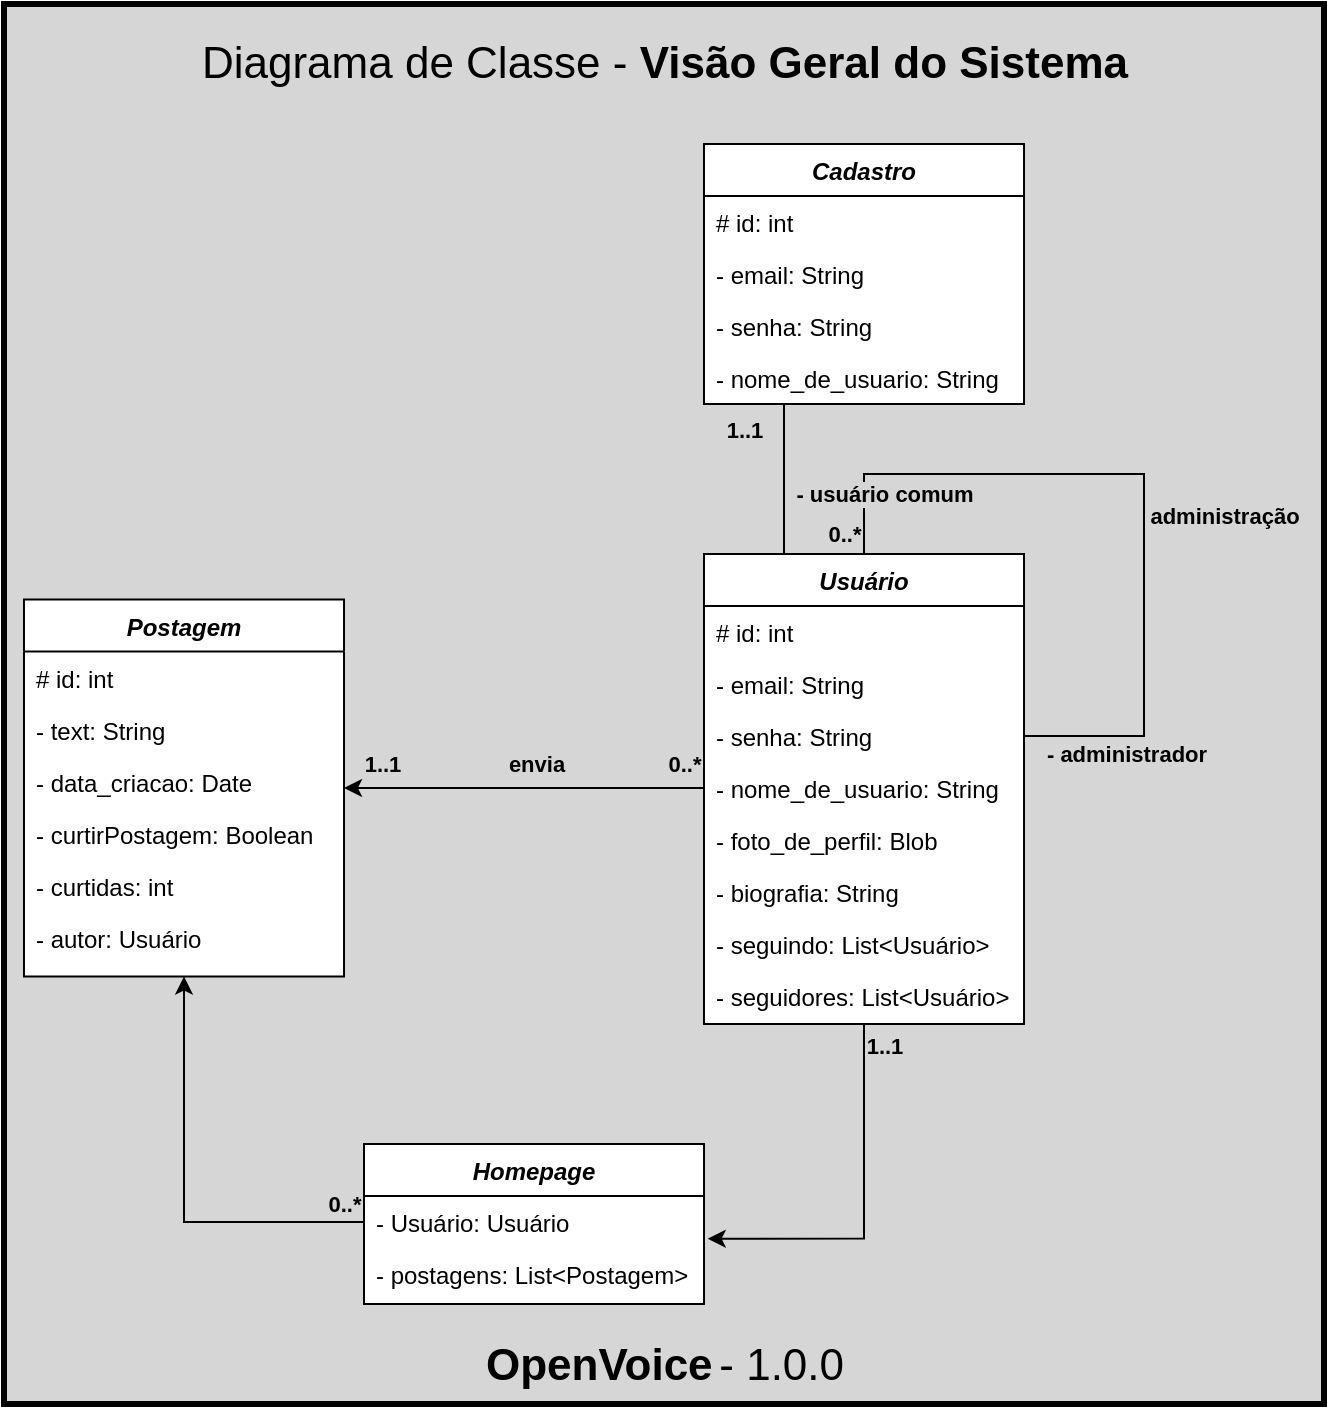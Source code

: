 <mxfile version="24.8.6">
  <diagram id="C5RBs43oDa-KdzZeNtuy" name="Page-1">
    <mxGraphModel dx="1436" dy="818" grid="0" gridSize="10" guides="1" tooltips="1" connect="1" arrows="1" fold="0" page="0" pageScale="1" pageWidth="827" pageHeight="1169" math="0" shadow="0">
      <root>
        <mxCell id="WIyWlLk6GJQsqaUBKTNV-0" />
        <mxCell id="WIyWlLk6GJQsqaUBKTNV-1" parent="WIyWlLk6GJQsqaUBKTNV-0" />
        <mxCell id="qVfFk3sxE2x1IZ7iYrnW-15" value="" style="rounded=0;whiteSpace=wrap;html=1;font-weight:bold;strokeWidth=3;perimeterSpacing=0;fillColor=#D6D6D6;fillStyle=solid;" parent="WIyWlLk6GJQsqaUBKTNV-1" vertex="1">
          <mxGeometry x="-50" y="110" width="660" height="700" as="geometry" />
        </mxCell>
        <mxCell id="DpbTsIQylc1d4dhlNPRi-38" value="" style="endArrow=none;html=1;rounded=0;entryX=0.25;entryY=1;entryDx=0;entryDy=0;exitX=0.25;exitY=0;exitDx=0;exitDy=0;" parent="WIyWlLk6GJQsqaUBKTNV-1" source="S_oMJGFzTZTvN_zWF7Dp-0" target="DpbTsIQylc1d4dhlNPRi-26" edge="1">
          <mxGeometry width="50" height="50" relative="1" as="geometry">
            <mxPoint x="300" y="370" as="sourcePoint" />
            <mxPoint x="300" y="300" as="targetPoint" />
          </mxGeometry>
        </mxCell>
        <mxCell id="DpbTsIQylc1d4dhlNPRi-39" value="&lt;b&gt;1..1&lt;/b&gt;" style="edgeLabel;html=1;align=center;verticalAlign=middle;resizable=0;points=[];labelBackgroundColor=#d6d6d6;" parent="DpbTsIQylc1d4dhlNPRi-38" vertex="1" connectable="0">
          <mxGeometry x="0.35" relative="1" as="geometry">
            <mxPoint x="-20" y="-12" as="offset" />
          </mxGeometry>
        </mxCell>
        <mxCell id="GbrQn4fpmQiTkbEIg9Ye-0" style="edgeStyle=orthogonalEdgeStyle;rounded=0;orthogonalLoop=1;jettySize=auto;html=1;entryX=1.011;entryY=0.82;entryDx=0;entryDy=0;entryPerimeter=0;" parent="WIyWlLk6GJQsqaUBKTNV-1" source="S_oMJGFzTZTvN_zWF7Dp-0" target="DpbTsIQylc1d4dhlNPRi-49" edge="1">
          <mxGeometry relative="1" as="geometry" />
        </mxCell>
        <mxCell id="GbrQn4fpmQiTkbEIg9Ye-1" value="&lt;b&gt;1..1&lt;/b&gt;" style="edgeLabel;html=1;align=center;verticalAlign=middle;resizable=0;points=[];labelBackgroundColor=#d6d6d6;" parent="GbrQn4fpmQiTkbEIg9Ye-0" vertex="1" connectable="0">
          <mxGeometry x="-0.694" relative="1" as="geometry">
            <mxPoint x="10" y="-18" as="offset" />
          </mxGeometry>
        </mxCell>
        <mxCell id="GbrQn4fpmQiTkbEIg9Ye-2" style="edgeStyle=orthogonalEdgeStyle;rounded=0;orthogonalLoop=1;jettySize=auto;html=1;entryX=0.5;entryY=1;entryDx=0;entryDy=0;fontStyle=1" parent="WIyWlLk6GJQsqaUBKTNV-1" source="DpbTsIQylc1d4dhlNPRi-49" target="DpbTsIQylc1d4dhlNPRi-8" edge="1">
          <mxGeometry relative="1" as="geometry" />
        </mxCell>
        <mxCell id="GbrQn4fpmQiTkbEIg9Ye-3" value="&lt;b&gt;0..*&lt;/b&gt;" style="edgeLabel;html=1;align=center;verticalAlign=middle;resizable=0;points=[];labelBackgroundColor=#d6d6d6;" parent="GbrQn4fpmQiTkbEIg9Ye-2" vertex="1" connectable="0">
          <mxGeometry x="-0.866" relative="1" as="geometry">
            <mxPoint x="4" y="-9" as="offset" />
          </mxGeometry>
        </mxCell>
        <mxCell id="GbrQn4fpmQiTkbEIg9Ye-10" style="edgeStyle=orthogonalEdgeStyle;rounded=0;orthogonalLoop=1;jettySize=auto;html=1;exitX=0;exitY=0.5;exitDx=0;exitDy=0;entryX=1;entryY=0.5;entryDx=0;entryDy=0;" parent="WIyWlLk6GJQsqaUBKTNV-1" source="DpbTsIQylc1d4dhlNPRi-7" target="DpbTsIQylc1d4dhlNPRi-8" edge="1">
          <mxGeometry relative="1" as="geometry" />
        </mxCell>
        <mxCell id="GbrQn4fpmQiTkbEIg9Ye-11" value="envia" style="edgeLabel;html=1;align=center;verticalAlign=middle;resizable=0;points=[];labelBackgroundColor=#d6d6d6;fontStyle=1" parent="GbrQn4fpmQiTkbEIg9Ye-10" vertex="1" connectable="0">
          <mxGeometry x="-0.027" relative="1" as="geometry">
            <mxPoint x="3" y="-12" as="offset" />
          </mxGeometry>
        </mxCell>
        <mxCell id="GbrQn4fpmQiTkbEIg9Ye-12" value="0..*" style="edgeLabel;html=1;align=center;verticalAlign=middle;resizable=0;points=[];labelBackgroundColor=#d6d6d6;fontStyle=1" parent="GbrQn4fpmQiTkbEIg9Ye-10" vertex="1" connectable="0">
          <mxGeometry x="-0.853" y="1" relative="1" as="geometry">
            <mxPoint x="3" y="-13" as="offset" />
          </mxGeometry>
        </mxCell>
        <mxCell id="GbrQn4fpmQiTkbEIg9Ye-13" value="&lt;b&gt;1..1&lt;/b&gt;" style="edgeLabel;html=1;align=center;verticalAlign=middle;resizable=0;points=[];labelBackgroundColor=#d6d6d6;" parent="GbrQn4fpmQiTkbEIg9Ye-10" vertex="1" connectable="0">
          <mxGeometry x="0.796" y="2" relative="1" as="geometry">
            <mxPoint y="-14" as="offset" />
          </mxGeometry>
        </mxCell>
        <mxCell id="GbrQn4fpmQiTkbEIg9Ye-14" value="&lt;font style=&quot;font-size: 22px;&quot;&gt;Diagrama de Classe - &lt;b&gt;Visão Geral do Sistema&lt;br&gt;&lt;/b&gt;&lt;/font&gt;" style="text;html=1;align=center;verticalAlign=middle;resizable=0;points=[];autosize=1;strokeColor=none;fillColor=none;" parent="WIyWlLk6GJQsqaUBKTNV-1" vertex="1">
          <mxGeometry x="35" y="120" width="490" height="40" as="geometry" />
        </mxCell>
        <mxCell id="GbrQn4fpmQiTkbEIg9Ye-15" value="&lt;b&gt;&lt;font style=&quot;font-size: 22px;&quot;&gt;OpenVoice&lt;/font&gt;&lt;/b&gt; &lt;font style=&quot;font-size: 22px;&quot;&gt;- 1.0.0&lt;/font&gt;" style="text;html=1;align=center;verticalAlign=middle;resizable=0;points=[];autosize=1;strokeColor=none;fillColor=none;" parent="WIyWlLk6GJQsqaUBKTNV-1" vertex="1">
          <mxGeometry x="181" y="772" width="198" height="38" as="geometry" />
        </mxCell>
        <mxCell id="qVfFk3sxE2x1IZ7iYrnW-8" value="" style="group" parent="WIyWlLk6GJQsqaUBKTNV-1" vertex="1" connectable="0">
          <mxGeometry x="300" y="180" width="160" height="130" as="geometry" />
        </mxCell>
        <mxCell id="qVfFk3sxE2x1IZ7iYrnW-7" value="" style="whiteSpace=wrap;html=1;strokeColor=none;" parent="qVfFk3sxE2x1IZ7iYrnW-8" vertex="1">
          <mxGeometry y="26" width="160" height="104" as="geometry" />
        </mxCell>
        <mxCell id="DpbTsIQylc1d4dhlNPRi-26" value="Cadastro" style="swimlane;fontStyle=3;align=center;verticalAlign=top;childLayout=stackLayout;horizontal=1;startSize=26;horizontalStack=0;resizeParent=1;resizeLast=0;collapsible=1;marginBottom=0;rounded=0;shadow=0;strokeWidth=1;" parent="qVfFk3sxE2x1IZ7iYrnW-8" vertex="1">
          <mxGeometry width="160" height="130" as="geometry">
            <mxRectangle x="220" y="560" width="160" height="26" as="alternateBounds" />
          </mxGeometry>
        </mxCell>
        <mxCell id="DpbTsIQylc1d4dhlNPRi-27" value="# id: int" style="text;align=left;verticalAlign=top;spacingLeft=4;spacingRight=4;overflow=hidden;rotatable=0;points=[[0,0.5],[1,0.5]];portConstraint=eastwest;fillColor=none;strokeWidth=0;perimeterSpacing=1;labelBackgroundColor=none;" parent="DpbTsIQylc1d4dhlNPRi-26" vertex="1">
          <mxGeometry y="26" width="160" height="26" as="geometry" />
        </mxCell>
        <mxCell id="DpbTsIQylc1d4dhlNPRi-28" value="- email: String" style="text;align=left;verticalAlign=top;spacingLeft=4;spacingRight=4;overflow=hidden;rotatable=0;points=[[0,0.5],[1,0.5]];portConstraint=eastwest;rounded=0;shadow=0;html=0;fillColor=none;strokeWidth=0;perimeterSpacing=1;" parent="DpbTsIQylc1d4dhlNPRi-26" vertex="1">
          <mxGeometry y="52" width="160" height="26" as="geometry" />
        </mxCell>
        <mxCell id="DpbTsIQylc1d4dhlNPRi-29" value="- senha: String" style="text;align=left;verticalAlign=top;spacingLeft=4;spacingRight=4;overflow=hidden;rotatable=0;points=[[0,0.5],[1,0.5]];portConstraint=eastwest;rounded=0;shadow=0;html=0;fillColor=none;strokeWidth=0;perimeterSpacing=1;" parent="DpbTsIQylc1d4dhlNPRi-26" vertex="1">
          <mxGeometry y="78" width="160" height="26" as="geometry" />
        </mxCell>
        <mxCell id="DpbTsIQylc1d4dhlNPRi-36" value="- nome_de_usuario: String" style="text;align=left;verticalAlign=top;spacingLeft=4;spacingRight=4;overflow=hidden;rotatable=0;points=[[0,0.5],[1,0.5]];portConstraint=eastwest;rounded=0;shadow=0;html=0;fillColor=none;strokeWidth=0;perimeterSpacing=1;" parent="DpbTsIQylc1d4dhlNPRi-26" vertex="1">
          <mxGeometry y="104" width="160" height="26" as="geometry" />
        </mxCell>
        <mxCell id="qVfFk3sxE2x1IZ7iYrnW-12" value="" style="group" parent="WIyWlLk6GJQsqaUBKTNV-1" vertex="1" connectable="0">
          <mxGeometry x="130" y="680" width="170" height="80" as="geometry" />
        </mxCell>
        <mxCell id="qVfFk3sxE2x1IZ7iYrnW-9" value="" style="whiteSpace=wrap;html=1;fillColor=default;strokeColor=none;" parent="qVfFk3sxE2x1IZ7iYrnW-12" vertex="1">
          <mxGeometry y="20" width="170" height="60" as="geometry" />
        </mxCell>
        <mxCell id="DpbTsIQylc1d4dhlNPRi-48" value="Homepage" style="swimlane;fontStyle=3;align=center;verticalAlign=top;childLayout=stackLayout;horizontal=1;startSize=26;horizontalStack=0;resizeParent=1;resizeLast=0;collapsible=1;marginBottom=0;rounded=0;shadow=0;strokeWidth=1;" parent="qVfFk3sxE2x1IZ7iYrnW-12" vertex="1">
          <mxGeometry width="170" height="80" as="geometry">
            <mxRectangle x="220" y="560" width="160" height="26" as="alternateBounds" />
          </mxGeometry>
        </mxCell>
        <mxCell id="DpbTsIQylc1d4dhlNPRi-49" value="- Usuário: Usuário" style="text;align=left;verticalAlign=top;spacingLeft=4;spacingRight=4;overflow=hidden;rotatable=0;points=[[0,0.5],[1,0.5]];portConstraint=eastwest;fillColor=none;" parent="DpbTsIQylc1d4dhlNPRi-48" vertex="1">
          <mxGeometry y="26" width="170" height="26" as="geometry" />
        </mxCell>
        <mxCell id="DpbTsIQylc1d4dhlNPRi-61" value="- postagens: List&lt;Postagem&gt;" style="text;align=left;verticalAlign=top;spacingLeft=4;spacingRight=4;overflow=hidden;rotatable=0;points=[[0,0.5],[1,0.5]];portConstraint=eastwest;fillColor=none;" parent="DpbTsIQylc1d4dhlNPRi-48" vertex="1">
          <mxGeometry y="52" width="170" height="26" as="geometry" />
        </mxCell>
        <mxCell id="qVfFk3sxE2x1IZ7iYrnW-13" value="" style="group" parent="WIyWlLk6GJQsqaUBKTNV-1" vertex="1" connectable="0">
          <mxGeometry x="300" y="385" width="160" height="235" as="geometry" />
        </mxCell>
        <mxCell id="qVfFk3sxE2x1IZ7iYrnW-10" value="" style="whiteSpace=wrap;html=1;fillColor=default;strokeColor=none;" parent="qVfFk3sxE2x1IZ7iYrnW-13" vertex="1">
          <mxGeometry y="25" width="160" height="210" as="geometry" />
        </mxCell>
        <mxCell id="S_oMJGFzTZTvN_zWF7Dp-0" value="Usuário" style="swimlane;fontStyle=3;align=center;verticalAlign=top;childLayout=stackLayout;horizontal=1;startSize=26;horizontalStack=0;resizeParent=1;resizeLast=0;collapsible=1;marginBottom=0;rounded=0;shadow=0;strokeWidth=1;" parent="qVfFk3sxE2x1IZ7iYrnW-13" vertex="1">
          <mxGeometry width="160" height="235" as="geometry">
            <mxRectangle x="220" y="560" width="160" height="26" as="alternateBounds" />
          </mxGeometry>
        </mxCell>
        <mxCell id="S_oMJGFzTZTvN_zWF7Dp-1" value="# id: int" style="text;align=left;verticalAlign=top;spacingLeft=4;spacingRight=4;overflow=hidden;rotatable=0;points=[[0,0.5],[1,0.5]];portConstraint=eastwest;fillColor=none;" parent="S_oMJGFzTZTvN_zWF7Dp-0" vertex="1">
          <mxGeometry y="26" width="160" height="26" as="geometry" />
        </mxCell>
        <mxCell id="S_oMJGFzTZTvN_zWF7Dp-2" value="- email: String" style="text;align=left;verticalAlign=top;spacingLeft=4;spacingRight=4;overflow=hidden;rotatable=0;points=[[0,0.5],[1,0.5]];portConstraint=eastwest;rounded=0;shadow=0;html=0;fillColor=none;" parent="S_oMJGFzTZTvN_zWF7Dp-0" vertex="1">
          <mxGeometry y="52" width="160" height="26" as="geometry" />
        </mxCell>
        <mxCell id="S_oMJGFzTZTvN_zWF7Dp-3" value="- senha: String" style="text;align=left;verticalAlign=top;spacingLeft=4;spacingRight=4;overflow=hidden;rotatable=0;points=[[0,0.5],[1,0.5]];portConstraint=eastwest;rounded=0;shadow=0;html=0;fillColor=none;" parent="S_oMJGFzTZTvN_zWF7Dp-0" vertex="1">
          <mxGeometry y="78" width="160" height="26" as="geometry" />
        </mxCell>
        <mxCell id="DpbTsIQylc1d4dhlNPRi-1" value="" style="endArrow=none;html=1;rounded=0;exitX=1;exitY=0.5;exitDx=0;exitDy=0;entryX=0.5;entryY=0;entryDx=0;entryDy=0;" parent="S_oMJGFzTZTvN_zWF7Dp-0" source="S_oMJGFzTZTvN_zWF7Dp-3" target="S_oMJGFzTZTvN_zWF7Dp-0" edge="1">
          <mxGeometry width="50" height="50" relative="1" as="geometry">
            <mxPoint x="190" y="100" as="sourcePoint" />
            <mxPoint x="240" y="50" as="targetPoint" />
            <Array as="points">
              <mxPoint x="220" y="91" />
              <mxPoint x="220" y="-40" />
              <mxPoint x="80" y="-40" />
            </Array>
          </mxGeometry>
        </mxCell>
        <mxCell id="DpbTsIQylc1d4dhlNPRi-2" value="&lt;b&gt;administração&lt;/b&gt;" style="edgeLabel;html=1;align=center;verticalAlign=middle;resizable=0;points=[];labelBackgroundColor=#d6d6d6;" parent="DpbTsIQylc1d4dhlNPRi-1" vertex="1" connectable="0">
          <mxGeometry x="-0.162" relative="1" as="geometry">
            <mxPoint x="40" y="-15" as="offset" />
          </mxGeometry>
        </mxCell>
        <mxCell id="DpbTsIQylc1d4dhlNPRi-4" value="&lt;b&gt;- administrador&lt;/b&gt;" style="edgeLabel;html=1;align=center;verticalAlign=middle;resizable=0;points=[];labelBackgroundColor=#d6d6d6;" parent="DpbTsIQylc1d4dhlNPRi-1" vertex="1" connectable="0">
          <mxGeometry x="-0.923" relative="1" as="geometry">
            <mxPoint x="36" y="9" as="offset" />
          </mxGeometry>
        </mxCell>
        <mxCell id="DpbTsIQylc1d4dhlNPRi-5" value="&lt;b&gt;- usuário comum&lt;/b&gt;" style="edgeLabel;html=1;align=center;verticalAlign=middle;resizable=0;points=[];labelBackgroundColor=#d6d6d6;" parent="DpbTsIQylc1d4dhlNPRi-1" vertex="1" connectable="0">
          <mxGeometry x="0.873" y="-1" relative="1" as="geometry">
            <mxPoint x="11" y="-7" as="offset" />
          </mxGeometry>
        </mxCell>
        <mxCell id="DpbTsIQylc1d4dhlNPRi-6" value="0..*" style="edgeLabel;html=1;align=center;verticalAlign=middle;resizable=0;points=[];labelBackgroundColor=#d6d6d6;fontStyle=1" parent="DpbTsIQylc1d4dhlNPRi-1" vertex="1" connectable="0">
          <mxGeometry x="0.945" y="1" relative="1" as="geometry">
            <mxPoint x="-11" as="offset" />
          </mxGeometry>
        </mxCell>
        <mxCell id="DpbTsIQylc1d4dhlNPRi-7" value="- nome_de_usuario: String" style="text;align=left;verticalAlign=top;spacingLeft=4;spacingRight=4;overflow=hidden;rotatable=0;points=[[0,0.5],[1,0.5]];portConstraint=eastwest;rounded=0;shadow=0;html=0;fillColor=none;" parent="S_oMJGFzTZTvN_zWF7Dp-0" vertex="1">
          <mxGeometry y="104" width="160" height="26" as="geometry" />
        </mxCell>
        <mxCell id="DpbTsIQylc1d4dhlNPRi-19" value="- foto_de_perfil: Blob" style="text;align=left;verticalAlign=top;spacingLeft=4;spacingRight=4;overflow=hidden;rotatable=0;points=[[0,0.5],[1,0.5]];portConstraint=eastwest;rounded=0;shadow=0;html=0;fillColor=none;" parent="S_oMJGFzTZTvN_zWF7Dp-0" vertex="1">
          <mxGeometry y="130" width="160" height="26" as="geometry" />
        </mxCell>
        <mxCell id="S_oMJGFzTZTvN_zWF7Dp-15" value="- biografia: String" style="text;align=left;verticalAlign=top;spacingLeft=4;spacingRight=4;overflow=hidden;rotatable=0;points=[[0,0.5],[1,0.5]];portConstraint=eastwest;rounded=0;shadow=0;html=0;fillColor=none;" parent="S_oMJGFzTZTvN_zWF7Dp-0" vertex="1">
          <mxGeometry y="156" width="160" height="26" as="geometry" />
        </mxCell>
        <mxCell id="DpbTsIQylc1d4dhlNPRi-45" value="- seguindo: List&lt;Usuário&gt;" style="text;align=left;verticalAlign=top;spacingLeft=4;spacingRight=4;overflow=hidden;rotatable=0;points=[[0,0.5],[1,0.5]];portConstraint=eastwest;rounded=0;shadow=0;html=0;fillColor=none;" parent="S_oMJGFzTZTvN_zWF7Dp-0" vertex="1">
          <mxGeometry y="182" width="160" height="26" as="geometry" />
        </mxCell>
        <mxCell id="DpbTsIQylc1d4dhlNPRi-47" value="- seguidores: List&lt;Usuário&gt;" style="text;align=left;verticalAlign=top;spacingLeft=4;spacingRight=4;overflow=hidden;rotatable=0;points=[[0,0.5],[1,0.5]];portConstraint=eastwest;rounded=0;shadow=0;html=0;fillColor=none;" parent="qVfFk3sxE2x1IZ7iYrnW-13" vertex="1">
          <mxGeometry y="208" width="160" height="26" as="geometry" />
        </mxCell>
        <mxCell id="qVfFk3sxE2x1IZ7iYrnW-14" value="" style="group" parent="WIyWlLk6GJQsqaUBKTNV-1" vertex="1" connectable="0">
          <mxGeometry x="-40" y="407.75" width="160" height="188.5" as="geometry" />
        </mxCell>
        <mxCell id="qVfFk3sxE2x1IZ7iYrnW-11" value="" style="whiteSpace=wrap;html=1;fillColor=default;strokeColor=none;" parent="qVfFk3sxE2x1IZ7iYrnW-14" vertex="1">
          <mxGeometry y="18.5" width="160" height="170" as="geometry" />
        </mxCell>
        <mxCell id="DpbTsIQylc1d4dhlNPRi-8" value="Postagem" style="swimlane;fontStyle=3;align=center;verticalAlign=top;childLayout=stackLayout;horizontal=1;startSize=26;horizontalStack=0;resizeParent=1;resizeLast=0;collapsible=1;marginBottom=0;rounded=0;shadow=0;strokeWidth=1;fillColor=default;" parent="qVfFk3sxE2x1IZ7iYrnW-14" vertex="1">
          <mxGeometry width="160" height="188.5" as="geometry">
            <mxRectangle x="220" y="560" width="160" height="26" as="alternateBounds" />
          </mxGeometry>
        </mxCell>
        <mxCell id="DpbTsIQylc1d4dhlNPRi-9" value="# id: int" style="text;align=left;verticalAlign=top;spacingLeft=4;spacingRight=4;overflow=hidden;rotatable=0;points=[[0,0.5],[1,0.5]];portConstraint=eastwest;fillColor=none;strokeWidth=1;perimeterSpacing=0;" parent="DpbTsIQylc1d4dhlNPRi-8" vertex="1">
          <mxGeometry y="26" width="160" height="26" as="geometry" />
        </mxCell>
        <mxCell id="DpbTsIQylc1d4dhlNPRi-10" value="- text: String" style="text;align=left;verticalAlign=top;spacingLeft=4;spacingRight=4;overflow=hidden;rotatable=0;points=[[0,0.5],[1,0.5]];portConstraint=eastwest;rounded=0;shadow=0;html=0;fillColor=none;" parent="DpbTsIQylc1d4dhlNPRi-8" vertex="1">
          <mxGeometry y="52" width="160" height="26" as="geometry" />
        </mxCell>
        <mxCell id="DpbTsIQylc1d4dhlNPRi-11" value="- data_criacao: Date" style="text;align=left;verticalAlign=top;spacingLeft=4;spacingRight=4;overflow=hidden;rotatable=0;points=[[0,0.5],[1,0.5]];portConstraint=eastwest;rounded=0;shadow=0;html=0;fillColor=none;" parent="DpbTsIQylc1d4dhlNPRi-8" vertex="1">
          <mxGeometry y="78" width="160" height="26" as="geometry" />
        </mxCell>
        <mxCell id="DpbTsIQylc1d4dhlNPRi-12" value="- curtirPostagem: Boolean" style="text;align=left;verticalAlign=top;spacingLeft=4;spacingRight=4;overflow=hidden;rotatable=0;points=[[0,0.5],[1,0.5]];portConstraint=eastwest;rounded=0;shadow=0;html=0;fillColor=none;" parent="DpbTsIQylc1d4dhlNPRi-8" vertex="1">
          <mxGeometry y="104" width="160" height="26" as="geometry" />
        </mxCell>
        <mxCell id="DpbTsIQylc1d4dhlNPRi-24" value="- curtidas: int" style="text;align=left;verticalAlign=top;spacingLeft=4;spacingRight=4;overflow=hidden;rotatable=0;points=[[0,0.5],[1,0.5]];portConstraint=eastwest;rounded=0;shadow=0;html=0;fillColor=none;" parent="DpbTsIQylc1d4dhlNPRi-8" vertex="1">
          <mxGeometry y="130" width="160" height="26" as="geometry" />
        </mxCell>
        <mxCell id="DpbTsIQylc1d4dhlNPRi-25" value="- autor: Usuário" style="text;align=left;verticalAlign=top;spacingLeft=4;spacingRight=4;overflow=hidden;rotatable=0;points=[[0,0.5],[1,0.5]];portConstraint=eastwest;rounded=0;shadow=0;html=0;fillColor=none;" parent="DpbTsIQylc1d4dhlNPRi-8" vertex="1">
          <mxGeometry y="156" width="160" height="26" as="geometry" />
        </mxCell>
      </root>
    </mxGraphModel>
  </diagram>
</mxfile>
